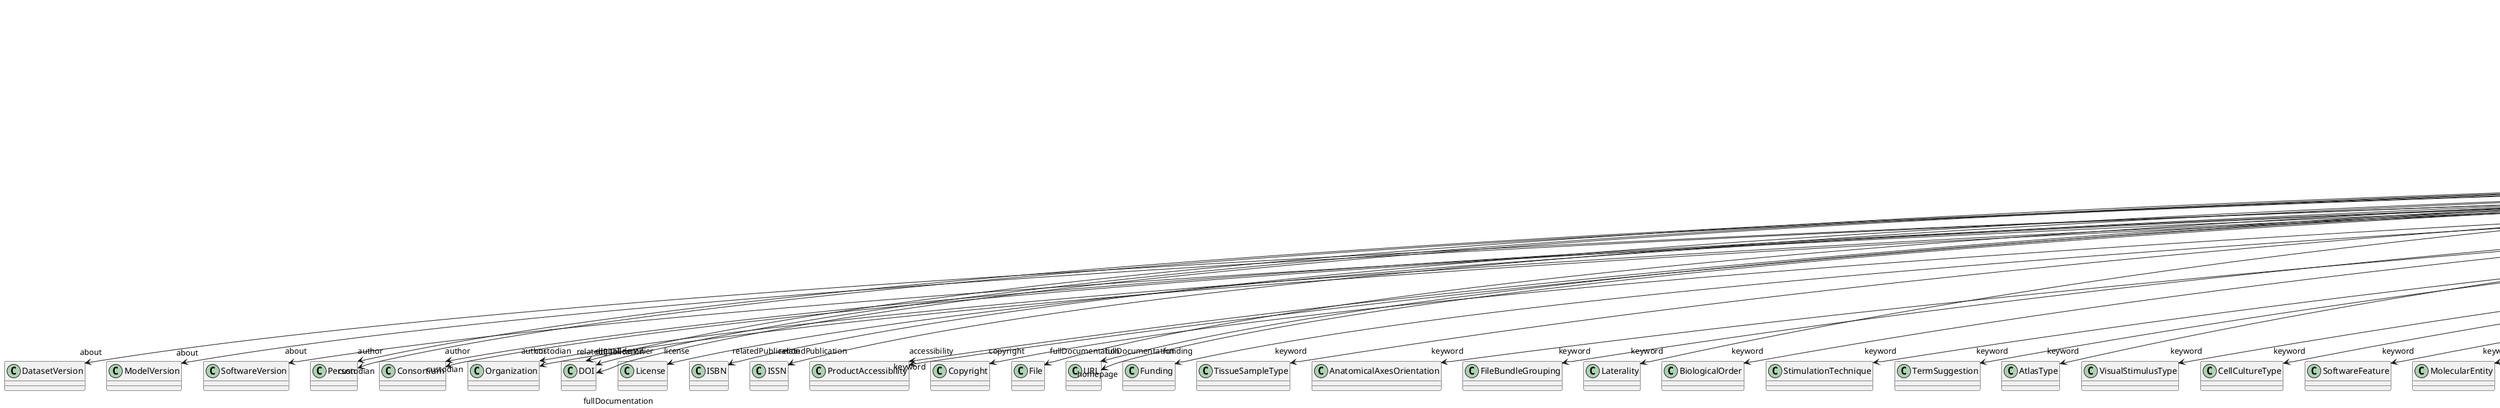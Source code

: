 @startuml
class LivePaperVersion {
+about
+author
+lastModified
+digitalIdentifier
+isAlternativeVersionOf
+isNewVersionOf
+license
+relatedPublication
+accessibility
+copyright
+custodian
+description
+fullDocumentation
+fullName
+funding
+homepage
+howToCite
+keyword
+otherContribution
+releaseDate
+repository
+shortName
+supportChannel
+versionIdentifier
+versionInnovation

}
LivePaperVersion -d-> "about" DatasetVersion
LivePaperVersion -d-> "about" ModelVersion
LivePaperVersion -d-> "about" SoftwareVersion
LivePaperVersion -d-> "author" Person
LivePaperVersion -d-> "author" Consortium
LivePaperVersion -d-> "author" Organization
LivePaperVersion -d-> "digitalIdentifier" DOI
LivePaperVersion -d-> "isAlternativeVersionOf" LivePaperVersion
LivePaperVersion -d-> "isNewVersionOf" LivePaperVersion
LivePaperVersion -d-> "license" License
LivePaperVersion -d-> "relatedPublication" DOI
LivePaperVersion -d-> "relatedPublication" ISBN
LivePaperVersion -d-> "relatedPublication" ISSN
LivePaperVersion -d-> "accessibility" ProductAccessibility
LivePaperVersion -d-> "copyright" Copyright
LivePaperVersion -d-> "custodian" Person
LivePaperVersion -d-> "custodian" Consortium
LivePaperVersion -d-> "custodian" Organization
LivePaperVersion -d-> "fullDocumentation" DOI
LivePaperVersion -d-> "fullDocumentation" File
LivePaperVersion -d-> "fullDocumentation" URL
LivePaperVersion -d-> "funding" Funding
LivePaperVersion -d-> "homepage" URL
LivePaperVersion -d-> "keyword" TissueSampleType
LivePaperVersion -d-> "keyword" ProductAccessibility
LivePaperVersion -d-> "keyword" AnatomicalAxesOrientation
LivePaperVersion -d-> "keyword" FileBundleGrouping
LivePaperVersion -d-> "keyword" Laterality
LivePaperVersion -d-> "keyword" BiologicalOrder
LivePaperVersion -d-> "keyword" StimulationTechnique
LivePaperVersion -d-> "keyword" TermSuggestion
LivePaperVersion -d-> "keyword" AtlasType
LivePaperVersion -d-> "keyword" VisualStimulusType
LivePaperVersion -d-> "keyword" CellCultureType
LivePaperVersion -d-> "keyword" SoftwareFeature
LivePaperVersion -d-> "keyword" MolecularEntity
LivePaperVersion -d-> "keyword" GeneticStrainType
LivePaperVersion -d-> "keyword" TissueSampleAttribute
LivePaperVersion -d-> "keyword" GustatoryStimulusType
LivePaperVersion -d-> "keyword" LearningResourceType
LivePaperVersion -d-> "keyword" Technique
LivePaperVersion -d-> "keyword" ContributionType
LivePaperVersion -d-> "keyword" AgeCategory
LivePaperVersion -d-> "keyword" Organ
LivePaperVersion -d-> "keyword" TypeOfUncertainty
LivePaperVersion -d-> "keyword" FileRepositoryType
LivePaperVersion -d-> "keyword" OperatingDevice
LivePaperVersion -d-> "keyword" FileUsageRole
LivePaperVersion -d-> "keyword" Disease
LivePaperVersion -d-> "keyword" TactileStimulusType
LivePaperVersion -d-> "keyword" UnitOfMeasurement
LivePaperVersion -d-> "keyword" Language
LivePaperVersion -d-> "keyword" AuditoryStimulusType
LivePaperVersion -d-> "keyword" UBERONParcellation
LivePaperVersion -d-> "keyword" BiologicalSex
LivePaperVersion -d-> "keyword" DeviceType
LivePaperVersion -d-> "keyword" SubjectAttribute
LivePaperVersion -d-> "keyword" StimulationApproach
LivePaperVersion -d-> "keyword" SetupType
LivePaperVersion -d-> "keyword" SoftwareApplicationCategory
LivePaperVersion -d-> "keyword" Species
LivePaperVersion -d-> "keyword" EducationalLevel
LivePaperVersion -d-> "keyword" ProgrammingLanguage
LivePaperVersion -d-> "keyword" OpticalStimulusType
LivePaperVersion -d-> "keyword" DiseaseModel
LivePaperVersion -d-> "keyword" OlfactoryStimulusType
LivePaperVersion -d-> "keyword" DataType
LivePaperVersion -d-> "keyword" ExperimentalApproach
LivePaperVersion -d-> "keyword" DifferenceMeasure
LivePaperVersion -d-> "keyword" MetaDataModelType
LivePaperVersion -d-> "keyword" AnnotationType
LivePaperVersion -d-> "keyword" Handedness
LivePaperVersion -d-> "keyword" EthicsAssessment
LivePaperVersion -d-> "keyword" SemanticDataType
LivePaperVersion -d-> "keyword" CranialWindowConstructionType
LivePaperVersion -d-> "keyword" MeasuredQuantity
LivePaperVersion -d-> "keyword" OperatingSystem
LivePaperVersion -d-> "keyword" Terminology
LivePaperVersion -d-> "keyword" CriteriaQualityType
LivePaperVersion -d-> "keyword" ActionStatusType
LivePaperVersion -d-> "keyword" AnatomicalPlane
LivePaperVersion -d-> "keyword" ChemicalMixtureType
LivePaperVersion -d-> "keyword" ModelScope
LivePaperVersion -d-> "keyword" ModelAbstractionLevel
LivePaperVersion -d-> "keyword" ElectricalStimulusType
LivePaperVersion -d-> "keyword" CranialWindowReinforcementType
LivePaperVersion -d-> "keyword" PreparationType
LivePaperVersion -d-> "keyword" Service
LivePaperVersion -d-> "keyword" PatchClampVariation
LivePaperVersion -d-> "keyword" CellType
LivePaperVersion -d-> "keyword" BreedingType
LivePaperVersion -d-> "keyword" QualitativeOverlap
LivePaperVersion -d-> "keyword" SubcellularEntity
LivePaperVersion -d-> "otherContribution" Contribution
LivePaperVersion -d-> "repository" FileRepository

@enduml